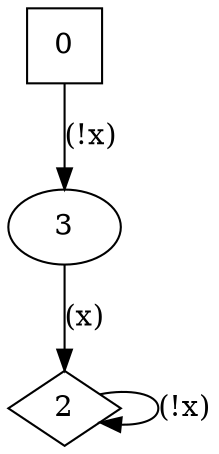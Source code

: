 digraph G {
	node [label="\N"];
	graph [bb="0,0,93,212"];
	0 [shape=square, pos="27,194", width="0.5", height="0.5"];
	3 [pos="27,106", width="0.75", height="0.5"];
	2 [shape=diamond, pos="27,18", width="0.75", height="0.5"];
	0 -> 3 [label="(!x)", pos="e,27,124.21 27,175.77 27,163.85 27,148.04 27,134.48", lp="37.5,150"];
	2 -> 2 [label="(!x)", pos="e,43.616,11.009 43.616,24.991 57.496,27.979 72,25.648 72,18 72,12.204 63.671,9.4619 53.596,9.7739", lp="82.5,18"];
	3 -> 2 [label="(x)", pos="e,27,36.21 27,87.766 27,75.849 27,60.038 27,46.482", lp="35.5,62"];
}
